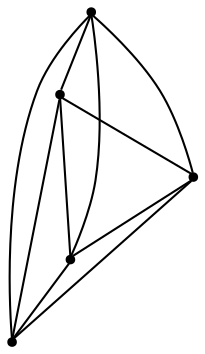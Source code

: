 graph {
  node [shape=point,comment="{\"directed\":false,\"doi\":\"10.1007/978-3-030-04414-5_36\",\"figure\":\"1 (2)\"}"]

  v0 [pos="1525.5222269997464,1918.6550507688653"]
  v1 [pos="1478.5731177376888,1871.705340527838"]
  v2 [pos="1455.0984359298243,1848.235270377112"]
  v3 [pos="1431.6238812987956,1824.7599542462203"]
  v4 [pos="1502.0476723687175,1895.1796074626966"]

  v0 -- v1 [id="-1",pos="1525.5222269997464,1918.6550507688653 1525.5222587939552,1892.7293214053675 1504.5022170860655,1871.709537311971 1478.5731177376888,1871.705340527838"]
  v2 -- v0 [id="-2",pos="1455.0984359298243,1848.235270377112 1455.0942708884652,1809.342145712631 1486.6242062734646,1777.8082727884032 1525.5221316171198,1777.8082727884032 1564.415860125207,1777.8082727884032 1595.9457955102062,1809.342145712631 1595.9457955102062,1848.235397552389 1595.9457955102062,1887.1327190010034 1564.415860125207,1918.6581983569652 1525.5222269997464,1918.6550507688653"]
  v3 -- v2 [id="-3",pos="1431.6238812987956,1824.7599542462203 1431.6239130930046,1837.721181546281 1442.1339339469494,1848.2352703771123 1455.0984359298243,1848.235270377112"]
  v2 -- v1 [id="-4",pos="1455.0984359298243,1848.235270377112 1455.0942708884652,1861.1954484811397 1465.6042917424102,1871.709537311971 1478.5731177376888,1871.705340527838"]
  v1 -- v4 [id="-5",pos="1478.5731177376888,1871.705340527838 1478.5730223550622,1884.6739122001313 1489.083043209007,1895.1838042468296 1502.0476723687175,1895.1796074626966"]
  v1 -- v3 [id="-6",pos="1478.5731177376888,1871.705340527838 1478.5730223550622,1845.7807875356502 1457.5531078240078,1824.7610034422537 1431.6238812987956,1824.7599542462203"]
  v4 -- v0 [id="-7",pos="1502.0476723687175,1895.1796074626966 1502.0433801505228,1908.1481791349902 1512.5534010044678,1918.6622679658215 1525.5222269997464,1918.6550507688653"]
  v4 -- v2 [id="-8",pos="1502.0476723687175,1895.1796074626966 1502.047576986091,1869.2508576863756 1481.0275352782012,1848.2310735929793 1455.0984359298243,1848.235270377112"]
  v4 -- v3 [id="-9",pos="1502.0476723687175,1895.1796074626966 1540.941305494178,1895.1796074626966 1572.4712408791775,1863.654128106735 1572.4712408791775,1824.7608762669768 1572.4712408791775,1785.8677516024957 1540.941305494178,1754.3338786782679 1502.047576986091,1754.3338786782679 1463.1538484780037,1754.3338786782679 1431.6239130930046,1785.8677516024957 1431.6238812987956,1824.7599542462203"]
  v0 -- v3 [id="-10",pos="1525.5222269997464,1918.6550507688653 1525.5222587939552,1970.5158250848835 1483.4821753781757,2012.5552660964 1431.6239130930046,2012.5552660964 1379.7656508078333,2012.5552660964 1337.7255673920538,1970.5158250848835 1337.7255673920538,1918.6540015728322 1337.7255673920538,1866.8005716290465 1379.7656508078333,1824.7610034422537 1431.6238812987956,1824.7599542462203"]
}